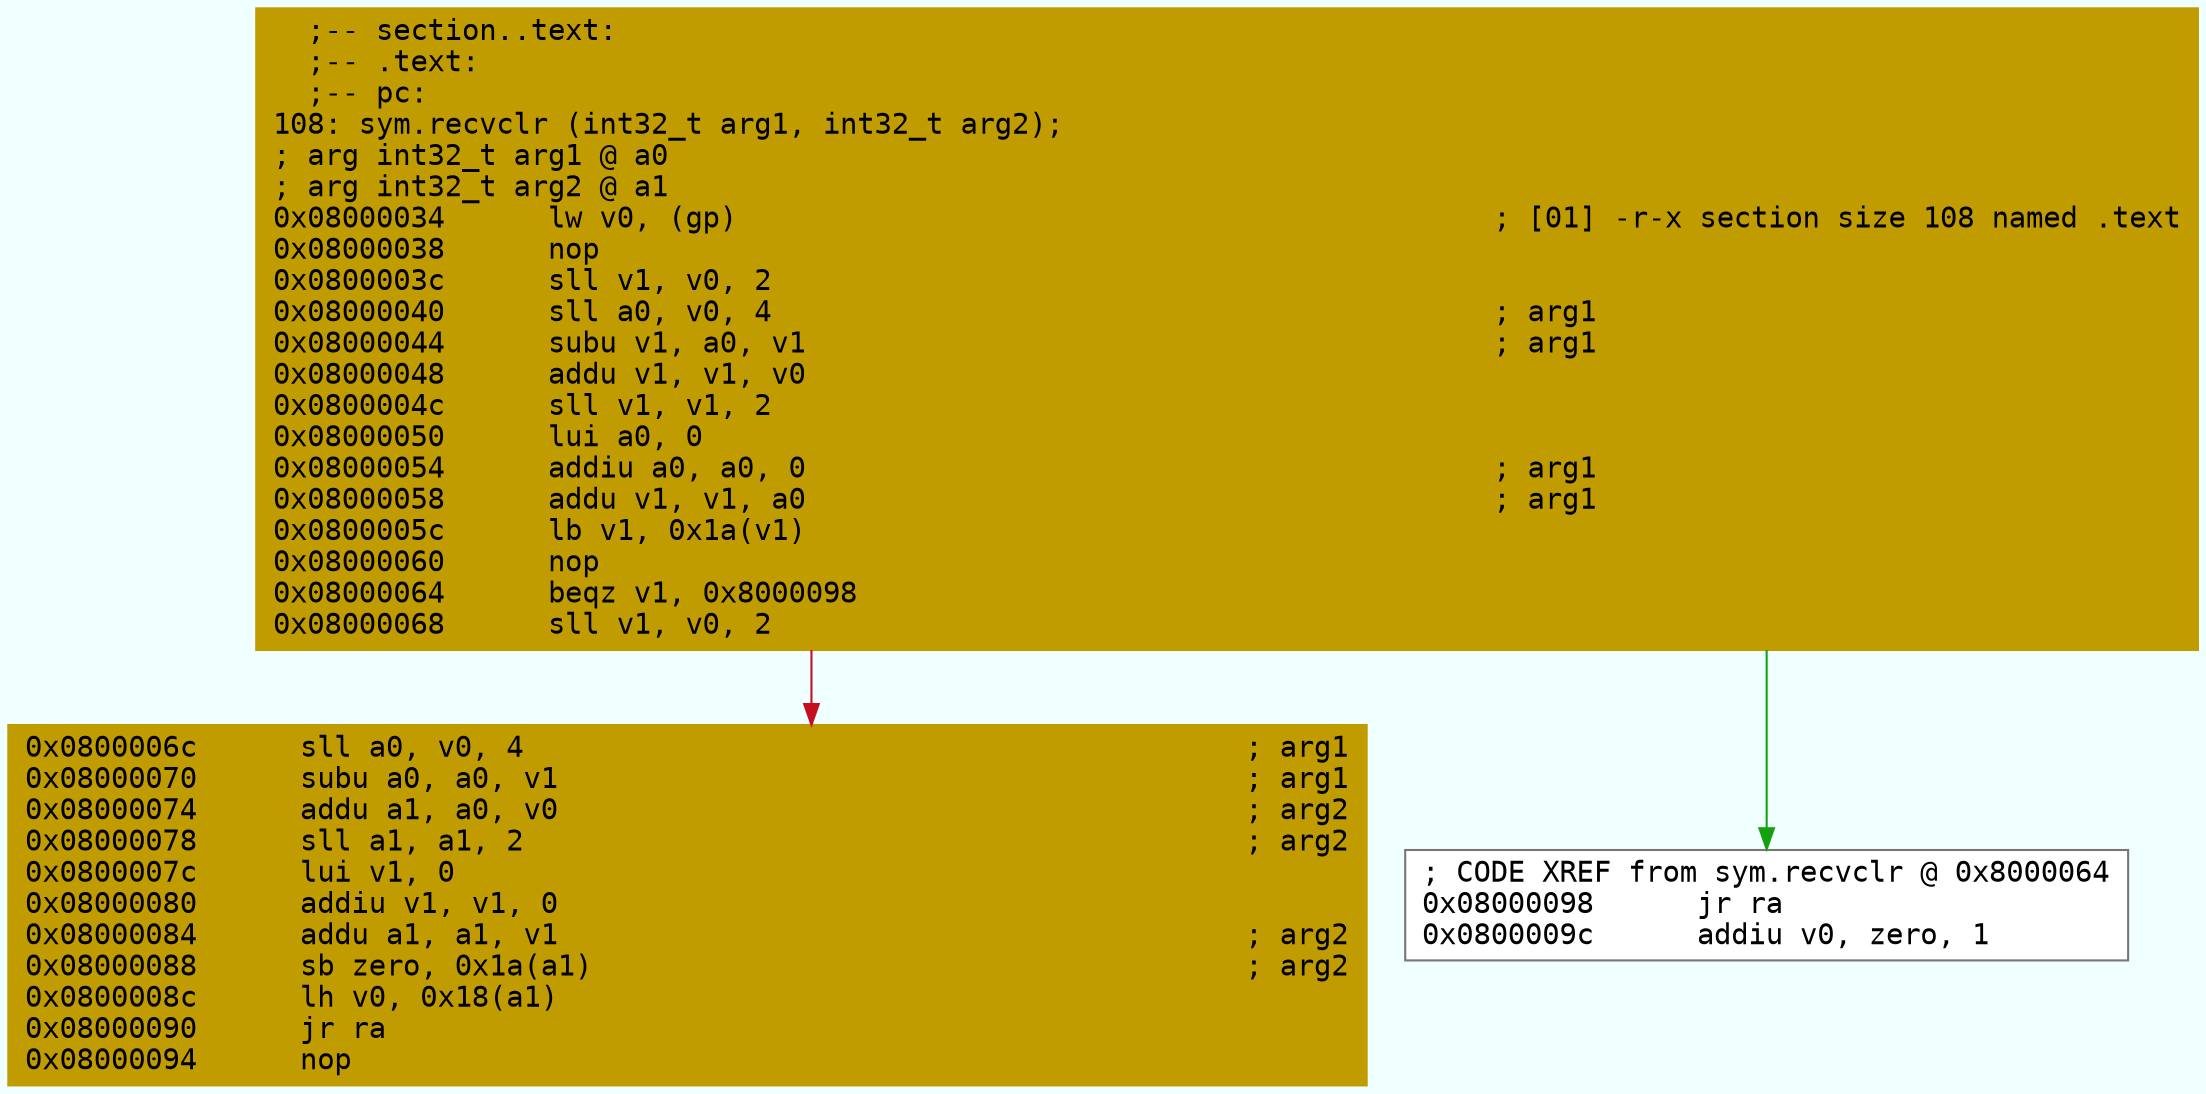 digraph code {
	graph [bgcolor=azure fontsize=8 fontname="Courier" splines="ortho"];
	node [fillcolor=gray style=filled shape=box];
	edge [arrowhead="normal"];
	"0x08000034" [URL="sym.recvclr/0x08000034", fillcolor="#c19c00",color="#c19c00", fontname="Courier",label="  ;-- section..text:\l  ;-- .text:\l  ;-- pc:\l108: sym.recvclr (int32_t arg1, int32_t arg2);\l; arg int32_t arg1 @ a0\l; arg int32_t arg2 @ a1\l0x08000034      lw v0, (gp)                                            ; [01] -r-x section size 108 named .text\l0x08000038      nop\l0x0800003c      sll v1, v0, 2\l0x08000040      sll a0, v0, 4                                          ; arg1\l0x08000044      subu v1, a0, v1                                        ; arg1\l0x08000048      addu v1, v1, v0\l0x0800004c      sll v1, v1, 2\l0x08000050      lui a0, 0\l0x08000054      addiu a0, a0, 0                                        ; arg1\l0x08000058      addu v1, v1, a0                                        ; arg1\l0x0800005c      lb v1, 0x1a(v1)\l0x08000060      nop\l0x08000064      beqz v1, 0x8000098\l0x08000068      sll v1, v0, 2\l"]
	"0x0800006c" [URL="sym.recvclr/0x0800006c", fillcolor="#c19c00",color="#c19c00", fontname="Courier",label="0x0800006c      sll a0, v0, 4                                          ; arg1\l0x08000070      subu a0, a0, v1                                        ; arg1\l0x08000074      addu a1, a0, v0                                        ; arg2\l0x08000078      sll a1, a1, 2                                          ; arg2\l0x0800007c      lui v1, 0\l0x08000080      addiu v1, v1, 0\l0x08000084      addu a1, a1, v1                                        ; arg2\l0x08000088      sb zero, 0x1a(a1)                                      ; arg2\l0x0800008c      lh v0, 0x18(a1)\l0x08000090      jr ra\l0x08000094      nop\l"]
	"0x08000098" [URL="sym.recvclr/0x08000098", fillcolor="white",color="#767676", fontname="Courier",label="; CODE XREF from sym.recvclr @ 0x8000064\l0x08000098      jr ra\l0x0800009c      addiu v0, zero, 1\l"]
        "0x08000034" -> "0x08000098" [color="#13a10e"];
        "0x08000034" -> "0x0800006c" [color="#c50f1f"];
}
